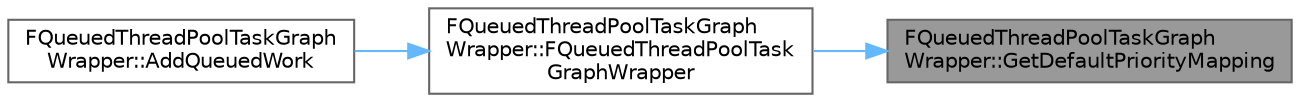 digraph "FQueuedThreadPoolTaskGraphWrapper::GetDefaultPriorityMapping"
{
 // INTERACTIVE_SVG=YES
 // LATEX_PDF_SIZE
  bgcolor="transparent";
  edge [fontname=Helvetica,fontsize=10,labelfontname=Helvetica,labelfontsize=10];
  node [fontname=Helvetica,fontsize=10,shape=box,height=0.2,width=0.4];
  rankdir="RL";
  Node1 [id="Node000001",label="FQueuedThreadPoolTaskGraph\lWrapper::GetDefaultPriorityMapping",height=0.2,width=0.4,color="gray40", fillcolor="grey60", style="filled", fontcolor="black",tooltip=" "];
  Node1 -> Node2 [id="edge1_Node000001_Node000002",dir="back",color="steelblue1",style="solid",tooltip=" "];
  Node2 [id="Node000002",label="FQueuedThreadPoolTaskGraph\lWrapper::FQueuedThreadPoolTask\lGraphWrapper",height=0.2,width=0.4,color="grey40", fillcolor="white", style="filled",URL="$dc/d90/classFQueuedThreadPoolTaskGraphWrapper.html#adef94b9d5a45cabb2860b2660da1df40",tooltip="InPriorityMapper Thread-safe function used to map any priority from this Queue to the priority that s..."];
  Node2 -> Node3 [id="edge2_Node000002_Node000003",dir="back",color="steelblue1",style="solid",tooltip=" "];
  Node3 [id="Node000003",label="FQueuedThreadPoolTaskGraph\lWrapper::AddQueuedWork",height=0.2,width=0.4,color="grey40", fillcolor="white", style="filled",URL="$dc/d90/classFQueuedThreadPoolTaskGraphWrapper.html#af2114a8addf95c9acfa7290de0c38fc6",tooltip="Checks to see if there is a thread available to perform the task."];
}
